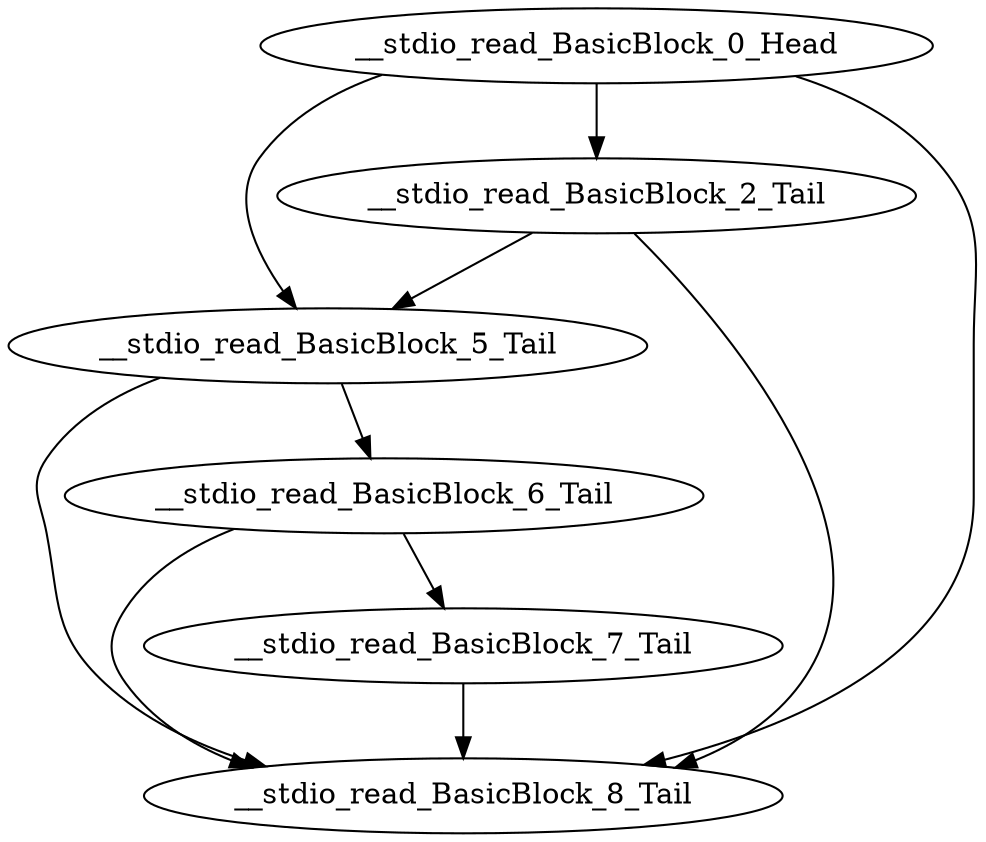 digraph G {
    "__stdio_read_BasicBlock_2_Tail" -> "__stdio_read_BasicBlock_5_Tail"
    "__stdio_read_BasicBlock_2_Tail" -> "__stdio_read_BasicBlock_8_Tail"
    "__stdio_read_BasicBlock_5_Tail" -> "__stdio_read_BasicBlock_6_Tail"
    "__stdio_read_BasicBlock_5_Tail" -> "__stdio_read_BasicBlock_8_Tail"
    "__stdio_read_BasicBlock_6_Tail" -> "__stdio_read_BasicBlock_7_Tail"
    "__stdio_read_BasicBlock_6_Tail" -> "__stdio_read_BasicBlock_8_Tail"
    "__stdio_read_BasicBlock_7_Tail" -> "__stdio_read_BasicBlock_8_Tail"
    "__stdio_read_BasicBlock_0_Head" -> "__stdio_read_BasicBlock_2_Tail"
    "__stdio_read_BasicBlock_0_Head" -> "__stdio_read_BasicBlock_5_Tail"
    "__stdio_read_BasicBlock_0_Head" -> "__stdio_read_BasicBlock_8_Tail"
}
